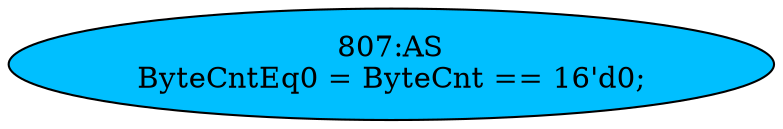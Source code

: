 strict digraph "" {
	node [label="\N"];
	"807:AS"	 [ast="<pyverilog.vparser.ast.Assign object at 0x7fb430335f50>",
		def_var="['ByteCntEq0']",
		fillcolor=deepskyblue,
		label="807:AS
ByteCntEq0 = ByteCnt == 16'd0;",
		statements="[]",
		style=filled,
		typ=Assign,
		use_var="['ByteCnt']"];
}
